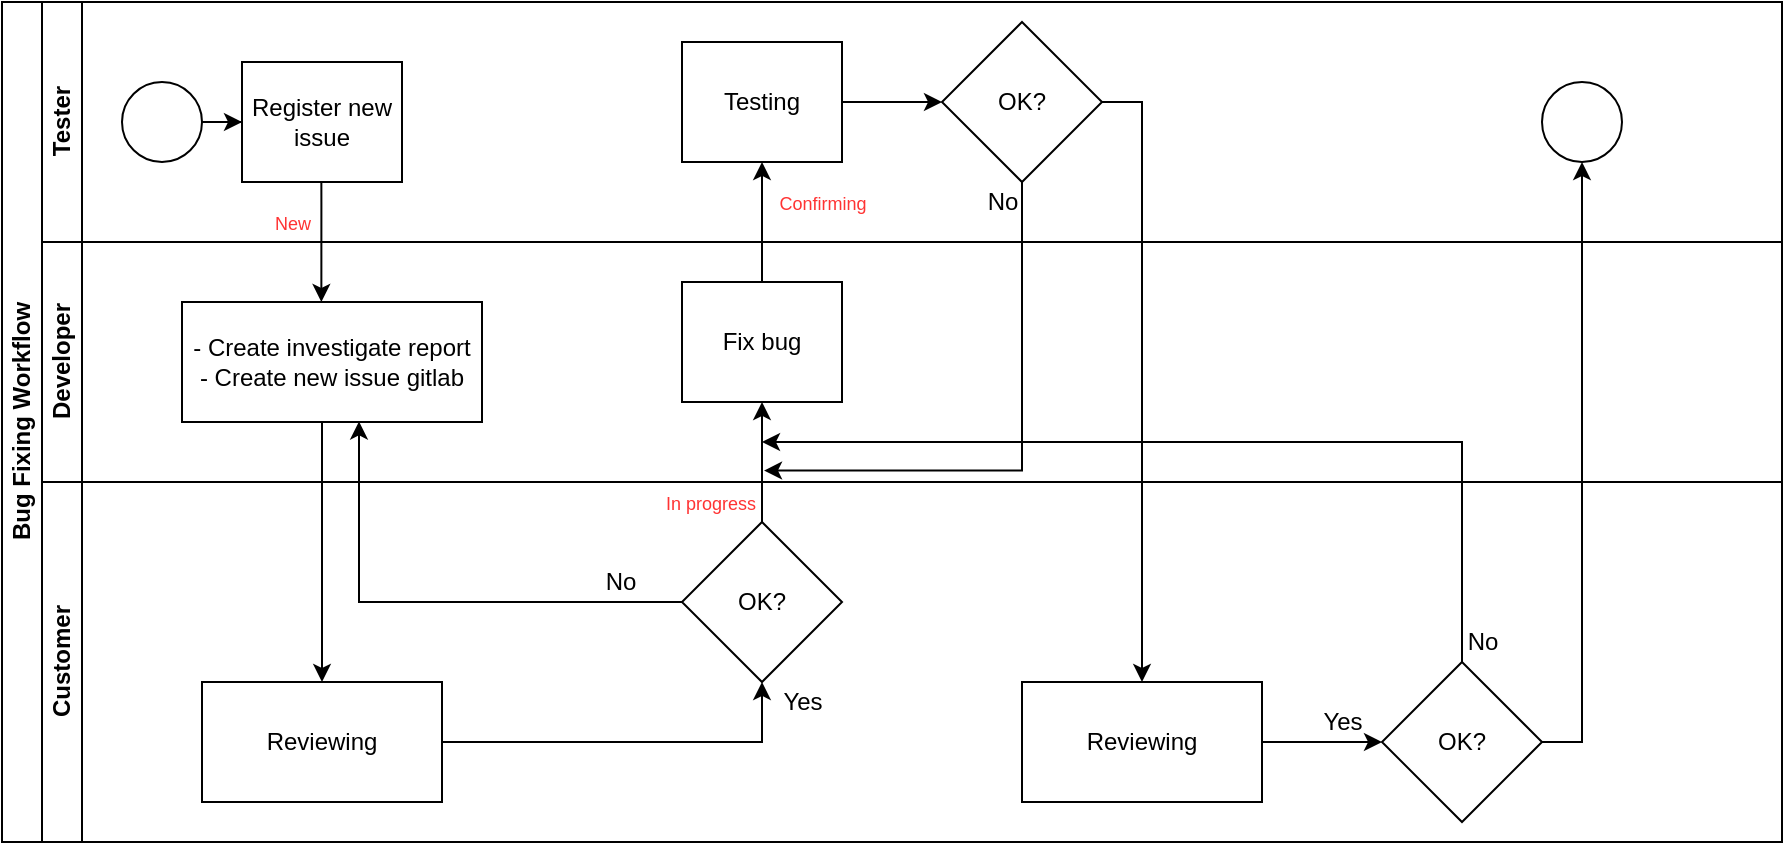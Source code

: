 <mxfile version="14.4.3" type="github">
  <diagram id="prtHgNgQTEPvFCAcTncT" name="Page-1">
    <mxGraphModel dx="813" dy="454" grid="1" gridSize="10" guides="1" tooltips="1" connect="1" arrows="1" fold="1" page="1" pageScale="1" pageWidth="827" pageHeight="1169" math="0" shadow="0">
      <root>
        <mxCell id="0" />
        <mxCell id="1" parent="0" />
        <mxCell id="dNxyNK7c78bLwvsdeMH5-19" value="Bug Fixing Workflow" style="swimlane;html=1;childLayout=stackLayout;resizeParent=1;resizeParentMax=0;horizontal=0;startSize=20;horizontalStack=0;" parent="1" vertex="1">
          <mxGeometry x="110" y="110" width="890" height="420" as="geometry" />
        </mxCell>
        <mxCell id="dNxyNK7c78bLwvsdeMH5-38" style="edgeStyle=orthogonalEdgeStyle;rounded=0;orthogonalLoop=1;jettySize=auto;html=1;endArrow=classic;endFill=1;entryX=0.5;entryY=0;entryDx=0;entryDy=0;" parent="dNxyNK7c78bLwvsdeMH5-19" source="dNxyNK7c78bLwvsdeMH5-26" target="dNxyNK7c78bLwvsdeMH5-34" edge="1">
          <mxGeometry relative="1" as="geometry">
            <Array as="points">
              <mxPoint x="160" y="340" />
            </Array>
          </mxGeometry>
        </mxCell>
        <mxCell id="dNxyNK7c78bLwvsdeMH5-20" value="Tester" style="swimlane;html=1;startSize=20;horizontal=0;" parent="dNxyNK7c78bLwvsdeMH5-19" vertex="1">
          <mxGeometry x="20" width="870" height="120" as="geometry" />
        </mxCell>
        <mxCell id="dNxyNK7c78bLwvsdeMH5-25" value="" style="edgeStyle=orthogonalEdgeStyle;rounded=0;orthogonalLoop=1;jettySize=auto;html=1;" parent="dNxyNK7c78bLwvsdeMH5-20" source="dNxyNK7c78bLwvsdeMH5-23" target="dNxyNK7c78bLwvsdeMH5-24" edge="1">
          <mxGeometry relative="1" as="geometry" />
        </mxCell>
        <mxCell id="dNxyNK7c78bLwvsdeMH5-23" value="" style="ellipse;whiteSpace=wrap;html=1;" parent="dNxyNK7c78bLwvsdeMH5-20" vertex="1">
          <mxGeometry x="40" y="40" width="40" height="40" as="geometry" />
        </mxCell>
        <mxCell id="dNxyNK7c78bLwvsdeMH5-24" value="Register new issue" style="rounded=0;whiteSpace=wrap;html=1;fontFamily=Helvetica;fontSize=12;fontColor=#000000;align=center;" parent="dNxyNK7c78bLwvsdeMH5-20" vertex="1">
          <mxGeometry x="100" y="30" width="80" height="60" as="geometry" />
        </mxCell>
        <mxCell id="_TshI3vmn3wsHt40VHCj-14" style="edgeStyle=orthogonalEdgeStyle;rounded=0;orthogonalLoop=1;jettySize=auto;html=1;exitX=1;exitY=0.5;exitDx=0;exitDy=0;entryX=0;entryY=0.5;entryDx=0;entryDy=0;" edge="1" parent="dNxyNK7c78bLwvsdeMH5-20" source="_TshI3vmn3wsHt40VHCj-9" target="_TshI3vmn3wsHt40VHCj-13">
          <mxGeometry relative="1" as="geometry" />
        </mxCell>
        <mxCell id="_TshI3vmn3wsHt40VHCj-9" value="Testing" style="rounded=0;whiteSpace=wrap;html=1;fontFamily=Helvetica;fontSize=12;fontColor=#000000;align=center;" vertex="1" parent="dNxyNK7c78bLwvsdeMH5-20">
          <mxGeometry x="320" y="20" width="80" height="60" as="geometry" />
        </mxCell>
        <mxCell id="_TshI3vmn3wsHt40VHCj-13" value="OK?" style="rhombus;whiteSpace=wrap;html=1;" vertex="1" parent="dNxyNK7c78bLwvsdeMH5-20">
          <mxGeometry x="450" y="10" width="80" height="80" as="geometry" />
        </mxCell>
        <mxCell id="_TshI3vmn3wsHt40VHCj-27" value="" style="ellipse;whiteSpace=wrap;html=1;" vertex="1" parent="dNxyNK7c78bLwvsdeMH5-20">
          <mxGeometry x="750" y="40" width="40" height="40" as="geometry" />
        </mxCell>
        <mxCell id="_TshI3vmn3wsHt40VHCj-29" value="&lt;font style=&quot;font-size: 9px&quot; color=&quot;#ff3333&quot;&gt;New&lt;/font&gt;" style="text;html=1;align=center;verticalAlign=middle;resizable=0;points=[];autosize=1;" vertex="1" parent="dNxyNK7c78bLwvsdeMH5-20">
          <mxGeometry x="110" y="100" width="30" height="20" as="geometry" />
        </mxCell>
        <mxCell id="_TshI3vmn3wsHt40VHCj-31" value="&lt;font style=&quot;font-size: 9px&quot; color=&quot;#ff3333&quot;&gt;Confirming&lt;/font&gt;" style="text;html=1;align=center;verticalAlign=middle;resizable=0;points=[];autosize=1;" vertex="1" parent="dNxyNK7c78bLwvsdeMH5-20">
          <mxGeometry x="360" y="90" width="60" height="20" as="geometry" />
        </mxCell>
        <mxCell id="dNxyNK7c78bLwvsdeMH5-21" value="Developer" style="swimlane;html=1;startSize=20;horizontal=0;" parent="dNxyNK7c78bLwvsdeMH5-19" vertex="1">
          <mxGeometry x="20" y="120" width="870" height="120" as="geometry" />
        </mxCell>
        <mxCell id="dNxyNK7c78bLwvsdeMH5-26" value="- Create investigate report&lt;br&gt;- Create new issue gitlab" style="rounded=0;whiteSpace=wrap;html=1;fontFamily=Helvetica;fontSize=12;fontColor=#000000;align=center;" parent="dNxyNK7c78bLwvsdeMH5-21" vertex="1">
          <mxGeometry x="70" y="30" width="150" height="60" as="geometry" />
        </mxCell>
        <mxCell id="_TshI3vmn3wsHt40VHCj-7" value="Fix bug" style="rounded=0;whiteSpace=wrap;html=1;fontFamily=Helvetica;fontSize=12;fontColor=#000000;align=center;" vertex="1" parent="dNxyNK7c78bLwvsdeMH5-21">
          <mxGeometry x="320" y="20" width="80" height="60" as="geometry" />
        </mxCell>
        <mxCell id="_TshI3vmn3wsHt40VHCj-1" style="edgeStyle=orthogonalEdgeStyle;rounded=0;orthogonalLoop=1;jettySize=auto;html=1;endArrow=classic;endFill=1;" edge="1" parent="dNxyNK7c78bLwvsdeMH5-21">
          <mxGeometry relative="1" as="geometry">
            <mxPoint x="139.68" y="-30" as="sourcePoint" />
            <mxPoint x="139.68" y="30" as="targetPoint" />
            <Array as="points">
              <mxPoint x="140" y="-20" />
              <mxPoint x="140" y="-20" />
            </Array>
          </mxGeometry>
        </mxCell>
        <mxCell id="dNxyNK7c78bLwvsdeMH5-22" value="Customer" style="swimlane;html=1;startSize=20;horizontal=0;" parent="dNxyNK7c78bLwvsdeMH5-19" vertex="1">
          <mxGeometry x="20" y="240" width="870" height="180" as="geometry" />
        </mxCell>
        <mxCell id="_TshI3vmn3wsHt40VHCj-3" style="edgeStyle=orthogonalEdgeStyle;rounded=0;orthogonalLoop=1;jettySize=auto;html=1;exitX=1;exitY=0.5;exitDx=0;exitDy=0;entryX=0.5;entryY=1;entryDx=0;entryDy=0;" edge="1" parent="dNxyNK7c78bLwvsdeMH5-22" source="dNxyNK7c78bLwvsdeMH5-34" target="_TshI3vmn3wsHt40VHCj-2">
          <mxGeometry relative="1" as="geometry" />
        </mxCell>
        <mxCell id="dNxyNK7c78bLwvsdeMH5-34" value="Reviewing" style="rounded=0;whiteSpace=wrap;html=1;fontFamily=Helvetica;fontSize=12;fontColor=#000000;align=center;" parent="dNxyNK7c78bLwvsdeMH5-22" vertex="1">
          <mxGeometry x="80" y="100" width="120" height="60" as="geometry" />
        </mxCell>
        <mxCell id="_TshI3vmn3wsHt40VHCj-2" value="OK?" style="rhombus;whiteSpace=wrap;html=1;" vertex="1" parent="dNxyNK7c78bLwvsdeMH5-22">
          <mxGeometry x="320" y="20" width="80" height="80" as="geometry" />
        </mxCell>
        <mxCell id="_TshI3vmn3wsHt40VHCj-5" value="Yes" style="text;html=1;align=center;verticalAlign=middle;resizable=0;points=[];autosize=1;" vertex="1" parent="dNxyNK7c78bLwvsdeMH5-22">
          <mxGeometry x="360" y="100" width="40" height="20" as="geometry" />
        </mxCell>
        <mxCell id="_TshI3vmn3wsHt40VHCj-6" value="No" style="text;html=1;align=center;verticalAlign=middle;resizable=0;points=[];autosize=1;" vertex="1" parent="dNxyNK7c78bLwvsdeMH5-22">
          <mxGeometry x="274" y="40" width="30" height="20" as="geometry" />
        </mxCell>
        <mxCell id="_TshI3vmn3wsHt40VHCj-20" style="edgeStyle=orthogonalEdgeStyle;rounded=0;orthogonalLoop=1;jettySize=auto;html=1;exitX=1;exitY=0.5;exitDx=0;exitDy=0;entryX=0;entryY=0.5;entryDx=0;entryDy=0;" edge="1" parent="dNxyNK7c78bLwvsdeMH5-22" source="_TshI3vmn3wsHt40VHCj-18" target="_TshI3vmn3wsHt40VHCj-19">
          <mxGeometry relative="1" as="geometry" />
        </mxCell>
        <mxCell id="_TshI3vmn3wsHt40VHCj-18" value="Reviewing" style="rounded=0;whiteSpace=wrap;html=1;fontFamily=Helvetica;fontSize=12;fontColor=#000000;align=center;" vertex="1" parent="dNxyNK7c78bLwvsdeMH5-22">
          <mxGeometry x="490" y="100" width="120" height="60" as="geometry" />
        </mxCell>
        <mxCell id="_TshI3vmn3wsHt40VHCj-19" value="OK?" style="rhombus;whiteSpace=wrap;html=1;" vertex="1" parent="dNxyNK7c78bLwvsdeMH5-22">
          <mxGeometry x="670" y="90" width="80" height="80" as="geometry" />
        </mxCell>
        <mxCell id="_TshI3vmn3wsHt40VHCj-21" value="Yes" style="text;html=1;align=center;verticalAlign=middle;resizable=0;points=[];autosize=1;" vertex="1" parent="dNxyNK7c78bLwvsdeMH5-22">
          <mxGeometry x="630" y="110" width="40" height="20" as="geometry" />
        </mxCell>
        <mxCell id="_TshI3vmn3wsHt40VHCj-30" value="&lt;font style=&quot;font-size: 9px&quot; color=&quot;#ff3333&quot;&gt;In progress&lt;/font&gt;" style="text;html=1;align=center;verticalAlign=middle;resizable=0;points=[];autosize=1;" vertex="1" parent="dNxyNK7c78bLwvsdeMH5-22">
          <mxGeometry x="304" width="60" height="20" as="geometry" />
        </mxCell>
        <mxCell id="_TshI3vmn3wsHt40VHCj-4" style="edgeStyle=orthogonalEdgeStyle;rounded=0;orthogonalLoop=1;jettySize=auto;html=1;exitX=0;exitY=0.5;exitDx=0;exitDy=0;entryX=0.59;entryY=0.995;entryDx=0;entryDy=0;entryPerimeter=0;" edge="1" parent="dNxyNK7c78bLwvsdeMH5-19" source="_TshI3vmn3wsHt40VHCj-2" target="dNxyNK7c78bLwvsdeMH5-26">
          <mxGeometry relative="1" as="geometry" />
        </mxCell>
        <mxCell id="_TshI3vmn3wsHt40VHCj-8" style="edgeStyle=orthogonalEdgeStyle;rounded=0;orthogonalLoop=1;jettySize=auto;html=1;exitX=0.5;exitY=0;exitDx=0;exitDy=0;entryX=0.5;entryY=1;entryDx=0;entryDy=0;" edge="1" parent="dNxyNK7c78bLwvsdeMH5-19" source="_TshI3vmn3wsHt40VHCj-2" target="_TshI3vmn3wsHt40VHCj-7">
          <mxGeometry relative="1" as="geometry" />
        </mxCell>
        <mxCell id="_TshI3vmn3wsHt40VHCj-10" style="edgeStyle=orthogonalEdgeStyle;rounded=0;orthogonalLoop=1;jettySize=auto;html=1;exitX=0.5;exitY=0;exitDx=0;exitDy=0;entryX=0.5;entryY=1;entryDx=0;entryDy=0;" edge="1" parent="dNxyNK7c78bLwvsdeMH5-19" source="_TshI3vmn3wsHt40VHCj-7" target="_TshI3vmn3wsHt40VHCj-9">
          <mxGeometry relative="1" as="geometry" />
        </mxCell>
        <mxCell id="_TshI3vmn3wsHt40VHCj-15" style="edgeStyle=orthogonalEdgeStyle;rounded=0;orthogonalLoop=1;jettySize=auto;html=1;exitX=0.5;exitY=1;exitDx=0;exitDy=0;entryX=0.02;entryY=0.714;entryDx=0;entryDy=0;entryPerimeter=0;" edge="1" parent="dNxyNK7c78bLwvsdeMH5-19" source="_TshI3vmn3wsHt40VHCj-13">
          <mxGeometry relative="1" as="geometry">
            <mxPoint x="381" y="234.28" as="targetPoint" />
            <Array as="points">
              <mxPoint x="510" y="234" />
            </Array>
          </mxGeometry>
        </mxCell>
        <mxCell id="_TshI3vmn3wsHt40VHCj-17" style="edgeStyle=orthogonalEdgeStyle;rounded=0;orthogonalLoop=1;jettySize=auto;html=1;exitX=1;exitY=0.5;exitDx=0;exitDy=0;entryX=0.5;entryY=0;entryDx=0;entryDy=0;" edge="1" parent="dNxyNK7c78bLwvsdeMH5-19" source="_TshI3vmn3wsHt40VHCj-13" target="_TshI3vmn3wsHt40VHCj-18">
          <mxGeometry relative="1" as="geometry">
            <mxPoint x="570" y="330" as="targetPoint" />
          </mxGeometry>
        </mxCell>
        <mxCell id="_TshI3vmn3wsHt40VHCj-24" style="edgeStyle=orthogonalEdgeStyle;rounded=0;orthogonalLoop=1;jettySize=auto;html=1;exitX=1;exitY=0.5;exitDx=0;exitDy=0;entryX=0.5;entryY=1;entryDx=0;entryDy=0;" edge="1" parent="dNxyNK7c78bLwvsdeMH5-19" source="_TshI3vmn3wsHt40VHCj-19" target="_TshI3vmn3wsHt40VHCj-27">
          <mxGeometry relative="1" as="geometry">
            <mxPoint x="790" y="90" as="targetPoint" />
          </mxGeometry>
        </mxCell>
        <mxCell id="_TshI3vmn3wsHt40VHCj-16" value="No" style="text;html=1;align=center;verticalAlign=middle;resizable=0;points=[];autosize=1;" vertex="1" parent="1">
          <mxGeometry x="595" y="200" width="30" height="20" as="geometry" />
        </mxCell>
        <mxCell id="_TshI3vmn3wsHt40VHCj-22" style="edgeStyle=orthogonalEdgeStyle;rounded=0;orthogonalLoop=1;jettySize=auto;html=1;exitX=0.5;exitY=0;exitDx=0;exitDy=0;" edge="1" parent="1" source="_TshI3vmn3wsHt40VHCj-19">
          <mxGeometry relative="1" as="geometry">
            <mxPoint x="490" y="330" as="targetPoint" />
            <Array as="points">
              <mxPoint x="840" y="330" />
            </Array>
          </mxGeometry>
        </mxCell>
        <mxCell id="_TshI3vmn3wsHt40VHCj-28" value="No" style="text;html=1;align=center;verticalAlign=middle;resizable=0;points=[];autosize=1;" vertex="1" parent="1">
          <mxGeometry x="835" y="420" width="30" height="20" as="geometry" />
        </mxCell>
      </root>
    </mxGraphModel>
  </diagram>
</mxfile>
